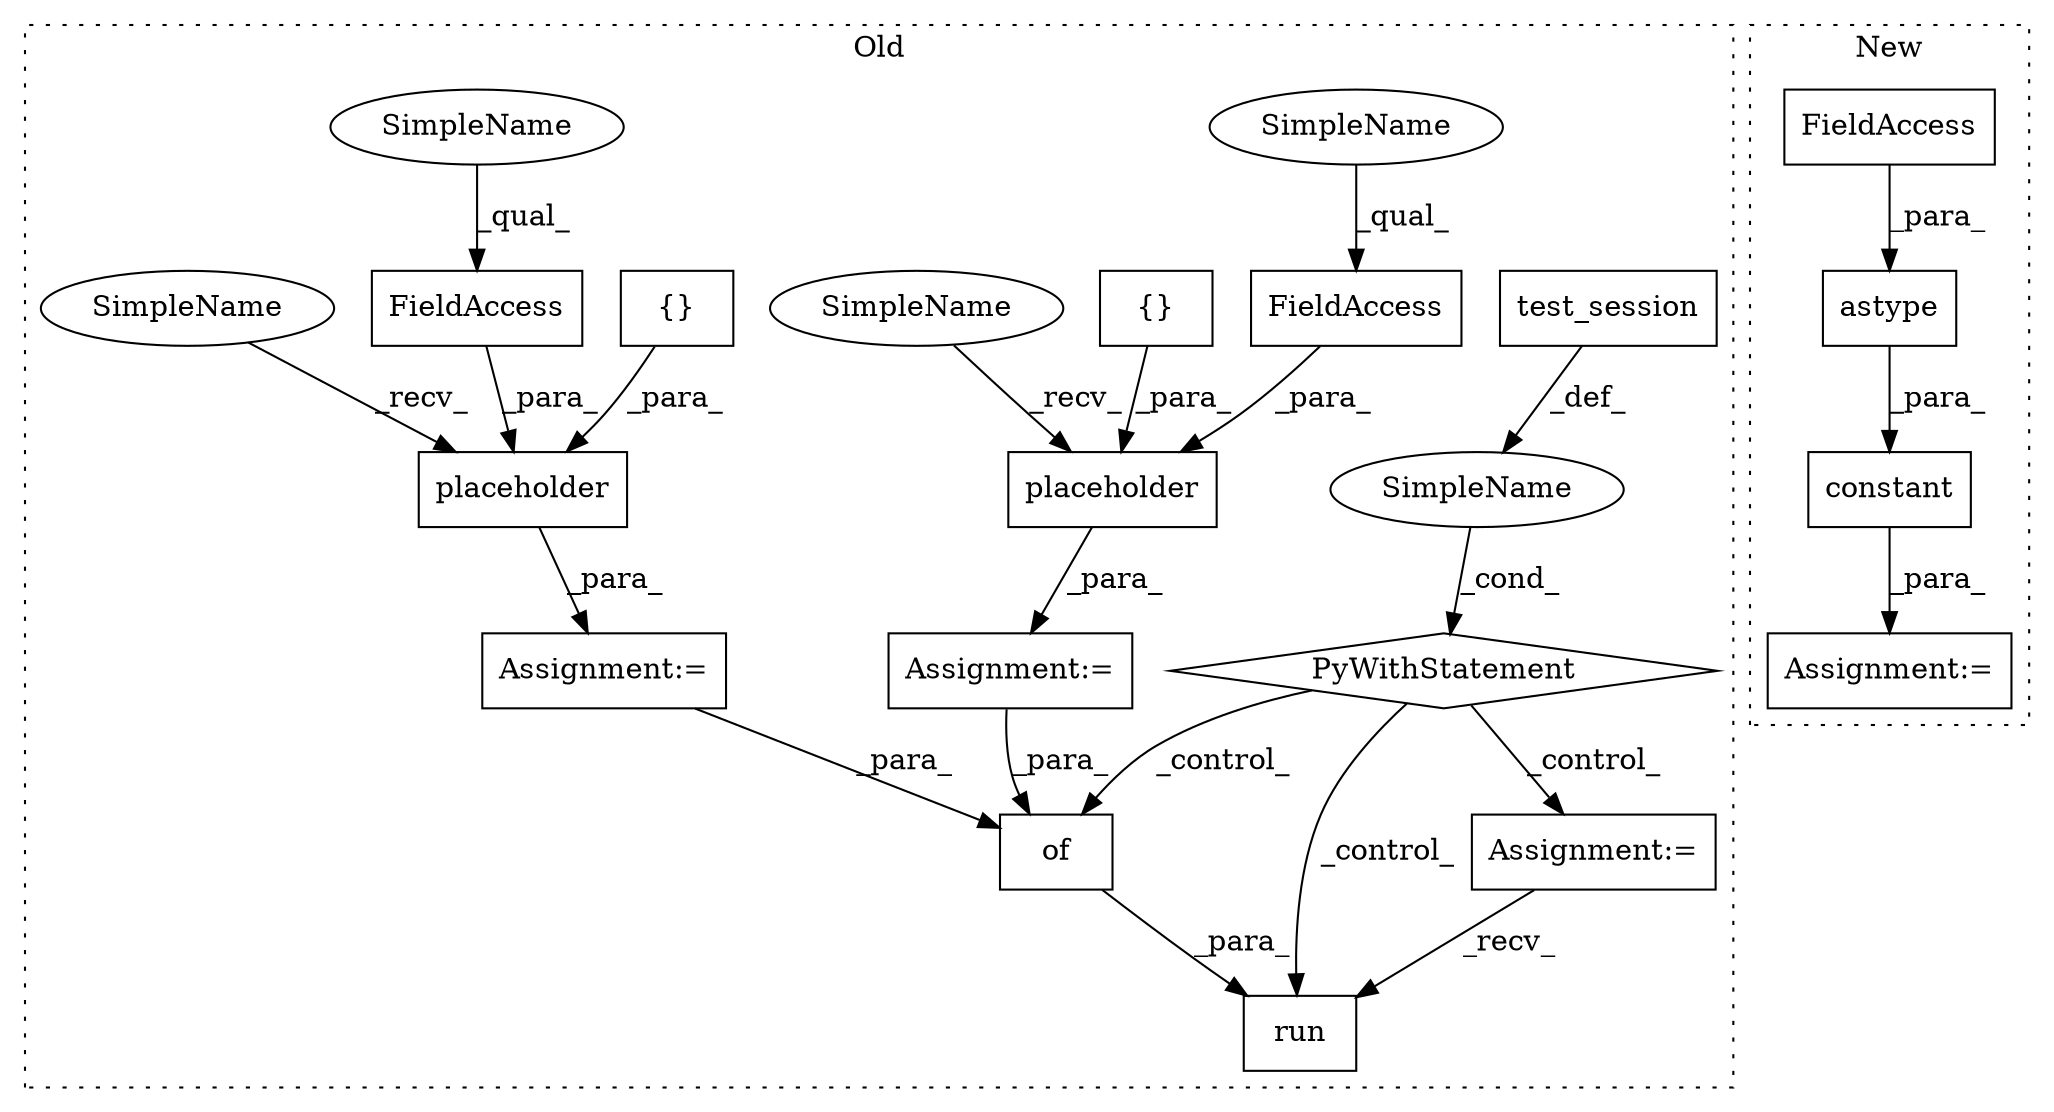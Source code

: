 digraph G {
subgraph cluster0 {
1 [label="{}" a="4" s="27637,27641" l="1,1" shape="box"];
3 [label="Assignment:=" a="7" s="27585" l="1" shape="box"];
6 [label="of" a="32" s="28146,28178" l="3,1" shape="box"];
7 [label="placeholder" a="32" s="27597,27642" l="12,1" shape="box"];
8 [label="FieldAccess" a="22" s="27609" l="18" shape="box"];
10 [label="SimpleName" a="42" s="" l="" shape="ellipse"];
11 [label="PyWithStatement" a="104" s="27694,27723" l="10,2" shape="diamond"];
12 [label="test_session" a="32" s="27709" l="14" shape="box"];
13 [label="Assignment:=" a="7" s="27737" l="4" shape="box"];
14 [label="FieldAccess" a="22" s="27541" l="18" shape="box"];
15 [label="{}" a="4" s="27569,27573" l="1,1" shape="box"];
16 [label="placeholder" a="32" s="27529,27574" l="12,1" shape="box"];
17 [label="Assignment:=" a="7" s="27517" l="1" shape="box"];
18 [label="run" a="32" s="28131,28179" l="4,1" shape="box"];
19 [label="SimpleName" a="42" s="27518" l="10" shape="ellipse"];
20 [label="SimpleName" a="42" s="27586" l="10" shape="ellipse"];
21 [label="SimpleName" a="42" s="27609" l="10" shape="ellipse"];
22 [label="SimpleName" a="42" s="27541" l="10" shape="ellipse"];
label = "Old";
style="dotted";
}
subgraph cluster1 {
2 [label="astype" a="32" s="26054,26074" l="7,1" shape="box"];
4 [label="FieldAccess" a="22" s="26061" l="13" shape="box"];
5 [label="Assignment:=" a="7" s="26401" l="1" shape="box"];
9 [label="constant" a="32" s="26413,26429" l="9,1" shape="box"];
label = "New";
style="dotted";
}
1 -> 7 [label="_para_"];
2 -> 9 [label="_para_"];
3 -> 6 [label="_para_"];
4 -> 2 [label="_para_"];
6 -> 18 [label="_para_"];
7 -> 3 [label="_para_"];
8 -> 7 [label="_para_"];
9 -> 5 [label="_para_"];
10 -> 11 [label="_cond_"];
11 -> 6 [label="_control_"];
11 -> 13 [label="_control_"];
11 -> 18 [label="_control_"];
12 -> 10 [label="_def_"];
13 -> 18 [label="_recv_"];
14 -> 16 [label="_para_"];
15 -> 16 [label="_para_"];
16 -> 17 [label="_para_"];
17 -> 6 [label="_para_"];
19 -> 16 [label="_recv_"];
20 -> 7 [label="_recv_"];
21 -> 8 [label="_qual_"];
22 -> 14 [label="_qual_"];
}